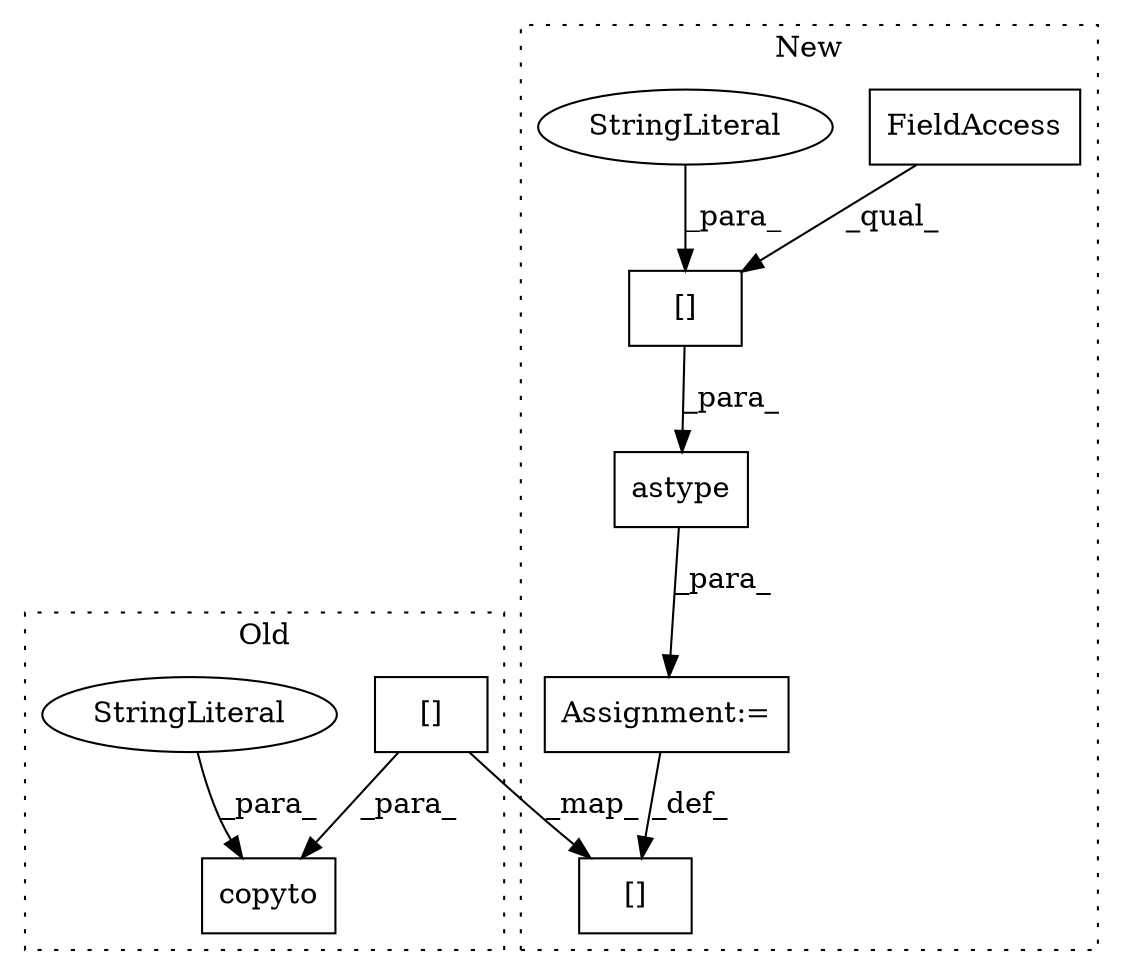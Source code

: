 digraph G {
subgraph cluster0 {
1 [label="copyto" a="32" s="1865,1916" l="7,1" shape="box"];
4 [label="StringLiteral" a="45" s="1908" l="8" shape="ellipse"];
6 [label="[]" a="2" s="1872,1899" l="12,1" shape="box"];
label = "Old";
style="dotted";
}
subgraph cluster1 {
2 [label="[]" a="2" s="1909,1926" l="6,1" shape="box"];
3 [label="FieldAccess" a="22" s="1909" l="5" shape="box"];
5 [label="astype" a="32" s="1902,1927" l="7,1" shape="box"];
7 [label="[]" a="2" s="1864,1891" l="12,1" shape="box"];
8 [label="StringLiteral" a="45" s="1915" l="11" shape="ellipse"];
9 [label="Assignment:=" a="7" s="1892" l="1" shape="box"];
label = "New";
style="dotted";
}
2 -> 5 [label="_para_"];
3 -> 2 [label="_qual_"];
4 -> 1 [label="_para_"];
5 -> 9 [label="_para_"];
6 -> 7 [label="_map_"];
6 -> 1 [label="_para_"];
8 -> 2 [label="_para_"];
9 -> 7 [label="_def_"];
}